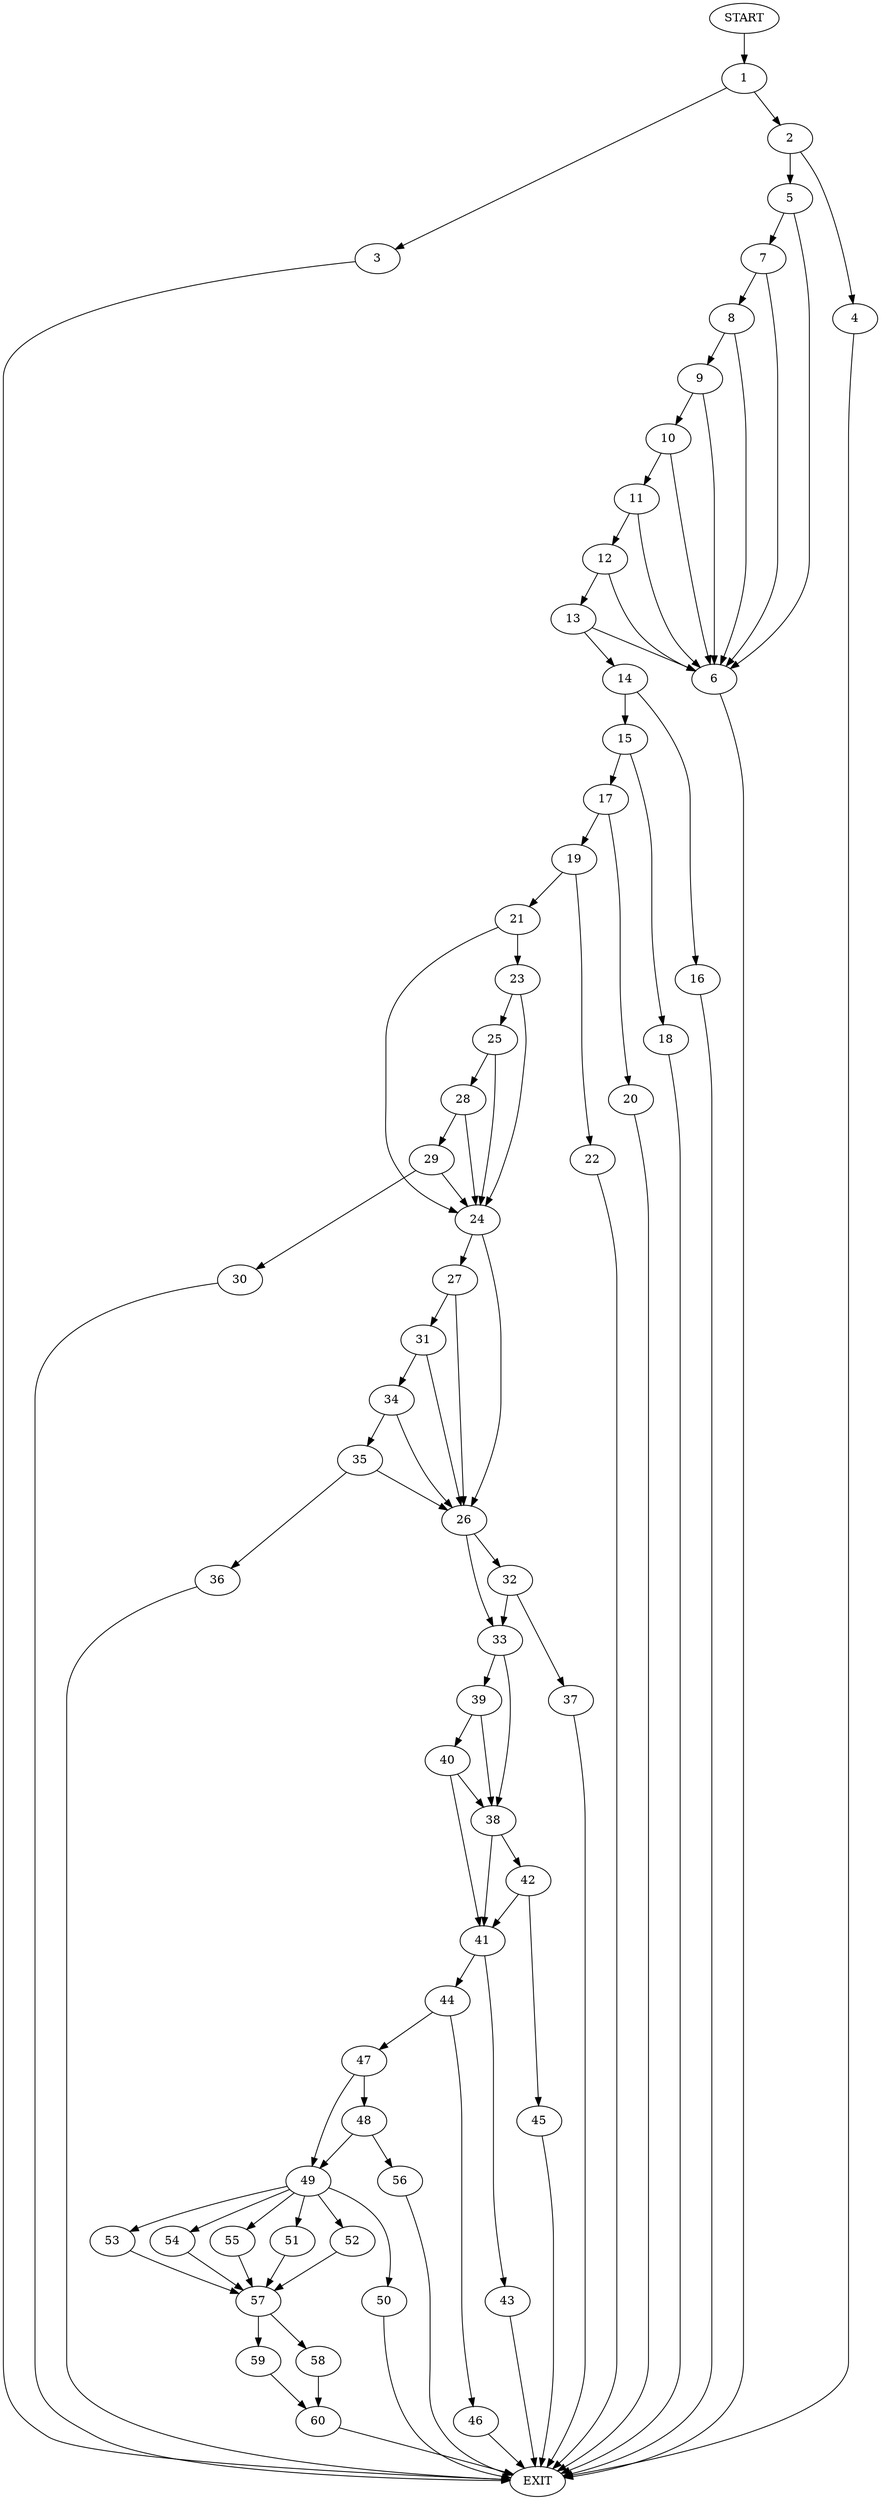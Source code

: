 digraph {
0 [label="START"]
61 [label="EXIT"]
0 -> 1
1 -> 2
1 -> 3
2 -> 4
2 -> 5
3 -> 61
4 -> 61
5 -> 6
5 -> 7
6 -> 61
7 -> 6
7 -> 8
8 -> 6
8 -> 9
9 -> 6
9 -> 10
10 -> 6
10 -> 11
11 -> 6
11 -> 12
12 -> 13
12 -> 6
13 -> 6
13 -> 14
14 -> 15
14 -> 16
16 -> 61
15 -> 17
15 -> 18
17 -> 19
17 -> 20
18 -> 61
19 -> 21
19 -> 22
20 -> 61
21 -> 23
21 -> 24
22 -> 61
23 -> 24
23 -> 25
24 -> 26
24 -> 27
25 -> 28
25 -> 24
28 -> 24
28 -> 29
29 -> 30
29 -> 24
30 -> 61
27 -> 26
27 -> 31
26 -> 32
26 -> 33
31 -> 26
31 -> 34
34 -> 35
34 -> 26
35 -> 26
35 -> 36
36 -> 61
32 -> 37
32 -> 33
33 -> 38
33 -> 39
37 -> 61
39 -> 38
39 -> 40
38 -> 41
38 -> 42
40 -> 38
40 -> 41
41 -> 43
41 -> 44
42 -> 45
42 -> 41
45 -> 61
44 -> 46
44 -> 47
43 -> 61
46 -> 61
47 -> 48
47 -> 49
49 -> 50
49 -> 51
49 -> 52
49 -> 53
49 -> 54
49 -> 55
48 -> 49
48 -> 56
56 -> 61
54 -> 57
50 -> 61
51 -> 57
52 -> 57
53 -> 57
55 -> 57
57 -> 58
57 -> 59
59 -> 60
58 -> 60
60 -> 61
}
